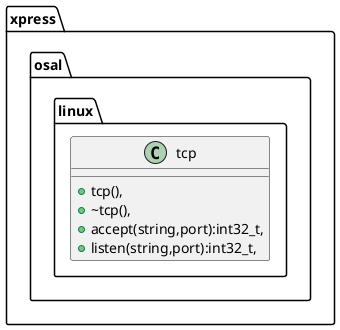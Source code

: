 @startuml
package xpress{
    package osal{
        package linux{
            class tcp{
                +tcp(),
                +~tcp(),
                +accept(string,port):int32_t,
                +listen(string,port):int32_t,
            }
        }
    }
}
@enduml
